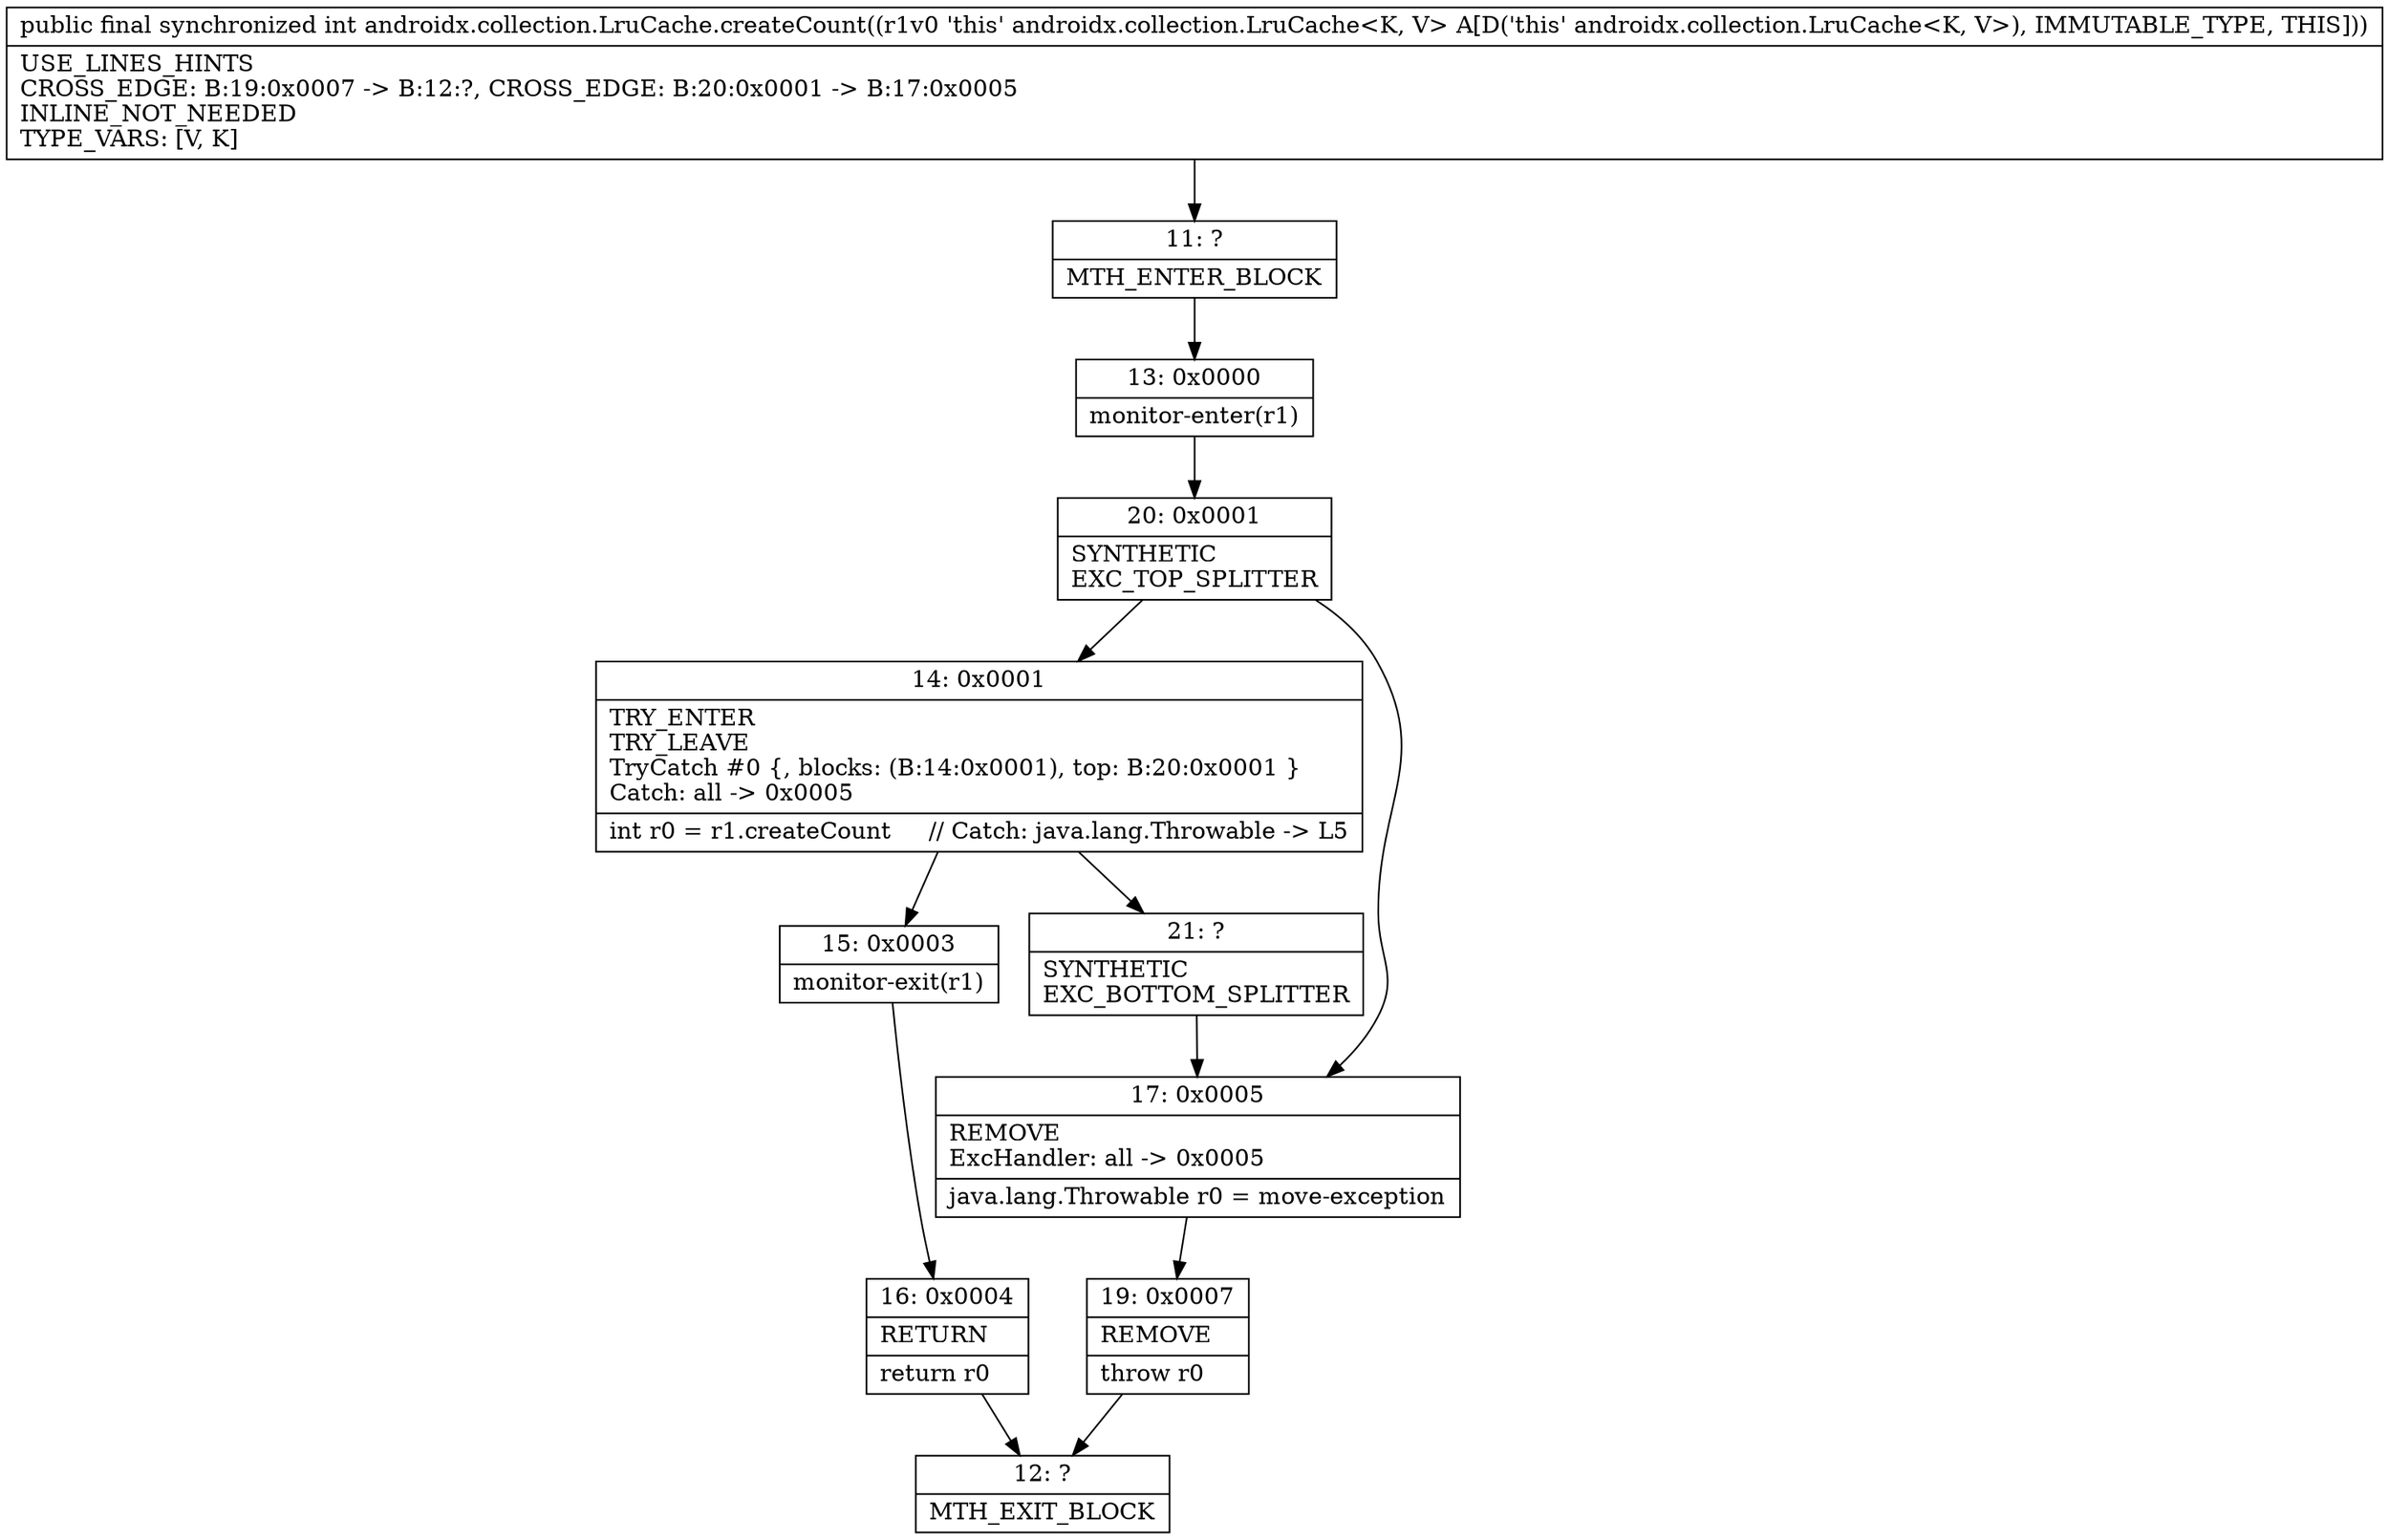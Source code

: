 digraph "CFG forandroidx.collection.LruCache.createCount()I" {
Node_11 [shape=record,label="{11\:\ ?|MTH_ENTER_BLOCK\l}"];
Node_13 [shape=record,label="{13\:\ 0x0000|monitor\-enter(r1)\l}"];
Node_20 [shape=record,label="{20\:\ 0x0001|SYNTHETIC\lEXC_TOP_SPLITTER\l}"];
Node_14 [shape=record,label="{14\:\ 0x0001|TRY_ENTER\lTRY_LEAVE\lTryCatch #0 \{, blocks: (B:14:0x0001), top: B:20:0x0001 \}\lCatch: all \-\> 0x0005\l|int r0 = r1.createCount     \/\/ Catch: java.lang.Throwable \-\> L5\l}"];
Node_15 [shape=record,label="{15\:\ 0x0003|monitor\-exit(r1)\l}"];
Node_16 [shape=record,label="{16\:\ 0x0004|RETURN\l|return r0\l}"];
Node_12 [shape=record,label="{12\:\ ?|MTH_EXIT_BLOCK\l}"];
Node_21 [shape=record,label="{21\:\ ?|SYNTHETIC\lEXC_BOTTOM_SPLITTER\l}"];
Node_17 [shape=record,label="{17\:\ 0x0005|REMOVE\lExcHandler: all \-\> 0x0005\l|java.lang.Throwable r0 = move\-exception\l}"];
Node_19 [shape=record,label="{19\:\ 0x0007|REMOVE\l|throw r0\l}"];
MethodNode[shape=record,label="{public final synchronized int androidx.collection.LruCache.createCount((r1v0 'this' androidx.collection.LruCache\<K, V\> A[D('this' androidx.collection.LruCache\<K, V\>), IMMUTABLE_TYPE, THIS]))  | USE_LINES_HINTS\lCROSS_EDGE: B:19:0x0007 \-\> B:12:?, CROSS_EDGE: B:20:0x0001 \-\> B:17:0x0005\lINLINE_NOT_NEEDED\lTYPE_VARS: [V, K]\l}"];
MethodNode -> Node_11;Node_11 -> Node_13;
Node_13 -> Node_20;
Node_20 -> Node_14;
Node_20 -> Node_17;
Node_14 -> Node_15;
Node_14 -> Node_21;
Node_15 -> Node_16;
Node_16 -> Node_12;
Node_21 -> Node_17;
Node_17 -> Node_19;
Node_19 -> Node_12;
}

